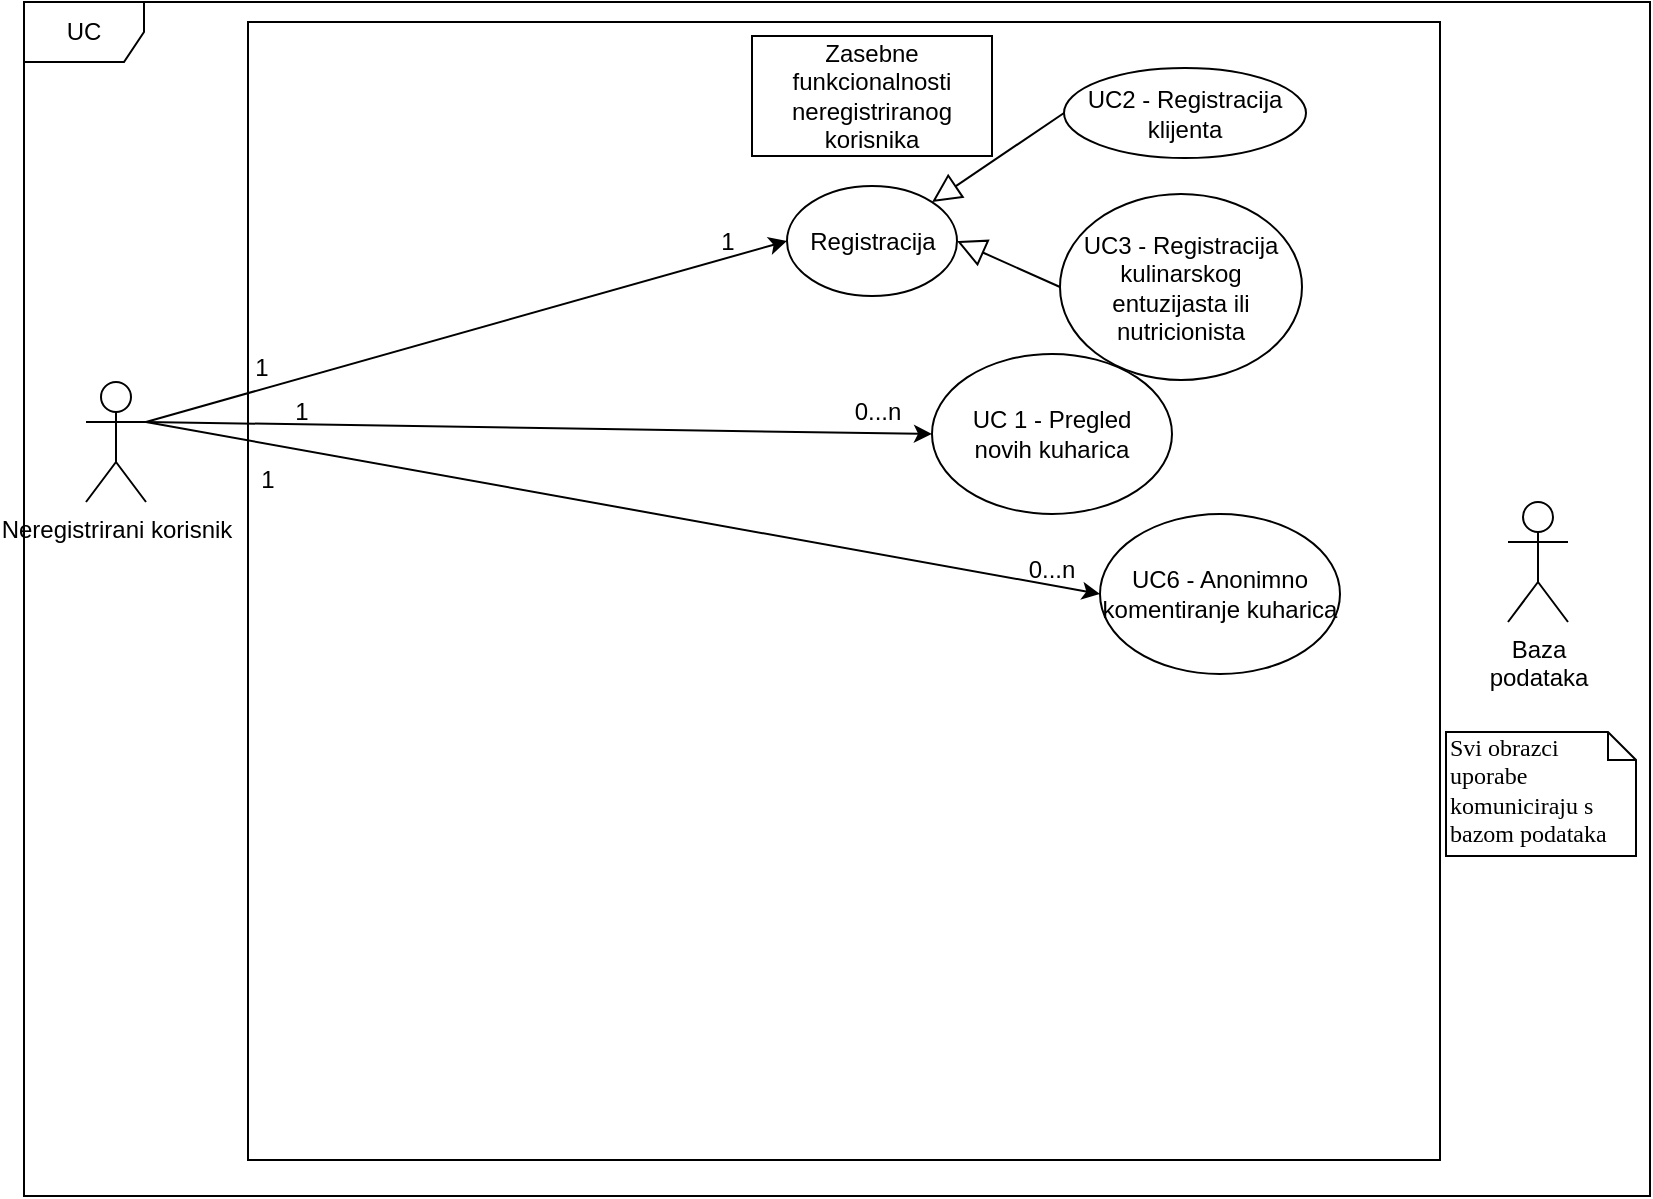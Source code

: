 <mxfile version="22.0.3" type="device">
  <diagram name="Page-1" id="gszww1LywhGIYtMOKmMn">
    <mxGraphModel dx="2261" dy="848" grid="0" gridSize="10" guides="1" tooltips="1" connect="1" arrows="1" fold="1" page="1" pageScale="1" pageWidth="827" pageHeight="1169" math="0" shadow="0">
      <root>
        <mxCell id="0" />
        <mxCell id="1" parent="0" />
        <mxCell id="OuKxp7yofloHPTnfULmu-1" value="" style="html=1;whiteSpace=wrap;" parent="1" vertex="1">
          <mxGeometry x="116" y="90" width="596" height="569" as="geometry" />
        </mxCell>
        <object label="Neregistrirani korisnik" id="OuKxp7yofloHPTnfULmu-2">
          <mxCell style="shape=umlActor;verticalLabelPosition=bottom;verticalAlign=top;html=1;outlineConnect=0;labelBackgroundColor=none;rounded=0;" parent="1" vertex="1">
            <mxGeometry x="35" y="270" width="30" height="60" as="geometry" />
          </mxCell>
        </object>
        <mxCell id="OuKxp7yofloHPTnfULmu-3" value="Baza&lt;br&gt;podataka" style="shape=umlActor;verticalLabelPosition=bottom;verticalAlign=top;html=1;outlineConnect=0;" parent="1" vertex="1">
          <mxGeometry x="746" y="330" width="30" height="60" as="geometry" />
        </mxCell>
        <mxCell id="OuKxp7yofloHPTnfULmu-4" value="UC" style="shape=umlFrame;whiteSpace=wrap;html=1;pointerEvents=0;" parent="1" vertex="1">
          <mxGeometry x="4" y="80" width="813" height="597" as="geometry" />
        </mxCell>
        <mxCell id="OuKxp7yofloHPTnfULmu-5" value="Zasebne funkcionalnosti neregistriranog korisnika" style="rounded=0;whiteSpace=wrap;html=1;" parent="1" vertex="1">
          <mxGeometry x="368" y="97" width="120" height="60" as="geometry" />
        </mxCell>
        <mxCell id="OuKxp7yofloHPTnfULmu-6" value="UC 1 - Pregled&lt;br&gt;novih kuharica" style="ellipse;whiteSpace=wrap;html=1;" parent="1" vertex="1">
          <mxGeometry x="458" y="256" width="120" height="80" as="geometry" />
        </mxCell>
        <mxCell id="OuKxp7yofloHPTnfULmu-7" value="" style="endArrow=classic;html=1;exitX=1;exitY=0.333;exitDx=0;exitDy=0;exitPerimeter=0;entryX=0;entryY=0.5;entryDx=0;entryDy=0;" parent="1" source="OuKxp7yofloHPTnfULmu-2" target="OuKxp7yofloHPTnfULmu-6" edge="1">
          <mxGeometry width="50" height="50" relative="1" as="geometry">
            <mxPoint x="667" y="405" as="sourcePoint" />
            <mxPoint x="717" y="355" as="targetPoint" />
          </mxGeometry>
        </mxCell>
        <mxCell id="OuKxp7yofloHPTnfULmu-8" value="Registracija" style="ellipse;whiteSpace=wrap;html=1;" parent="1" vertex="1">
          <mxGeometry x="385.5" y="172" width="85" height="55" as="geometry" />
        </mxCell>
        <mxCell id="OuKxp7yofloHPTnfULmu-9" value="UC2 - Registracija klijenta" style="ellipse;whiteSpace=wrap;html=1;" parent="1" vertex="1">
          <mxGeometry x="524" y="113" width="121" height="45" as="geometry" />
        </mxCell>
        <mxCell id="OuKxp7yofloHPTnfULmu-10" value="UC3 - Registracija kulinarskog entuzijasta ili nutricionista" style="ellipse;whiteSpace=wrap;html=1;" parent="1" vertex="1">
          <mxGeometry x="522" y="176" width="121" height="93" as="geometry" />
        </mxCell>
        <mxCell id="OuKxp7yofloHPTnfULmu-11" value="" style="endArrow=classic;html=1;exitX=1;exitY=0.333;exitDx=0;exitDy=0;exitPerimeter=0;entryX=0;entryY=0.5;entryDx=0;entryDy=0;" parent="1" source="OuKxp7yofloHPTnfULmu-2" target="OuKxp7yofloHPTnfULmu-8" edge="1">
          <mxGeometry width="50" height="50" relative="1" as="geometry">
            <mxPoint x="667" y="405" as="sourcePoint" />
            <mxPoint x="717" y="355" as="targetPoint" />
          </mxGeometry>
        </mxCell>
        <mxCell id="OuKxp7yofloHPTnfULmu-12" value="" style="edgeStyle=none;html=1;endArrow=block;endFill=0;endSize=12;verticalAlign=bottom;exitX=0;exitY=0.5;exitDx=0;exitDy=0;entryX=1;entryY=0.5;entryDx=0;entryDy=0;" parent="1" source="OuKxp7yofloHPTnfULmu-10" target="OuKxp7yofloHPTnfULmu-8" edge="1">
          <mxGeometry width="160" relative="1" as="geometry">
            <mxPoint x="612" y="380" as="sourcePoint" />
            <mxPoint x="772" y="380" as="targetPoint" />
          </mxGeometry>
        </mxCell>
        <mxCell id="OuKxp7yofloHPTnfULmu-13" value="" style="edgeStyle=none;html=1;endArrow=block;endFill=0;endSize=12;verticalAlign=bottom;entryX=1;entryY=0;entryDx=0;entryDy=0;exitX=0;exitY=0.5;exitDx=0;exitDy=0;" parent="1" source="OuKxp7yofloHPTnfULmu-9" target="OuKxp7yofloHPTnfULmu-8" edge="1">
          <mxGeometry width="160" relative="1" as="geometry">
            <mxPoint x="612" y="380" as="sourcePoint" />
            <mxPoint x="772" y="380" as="targetPoint" />
          </mxGeometry>
        </mxCell>
        <mxCell id="OuKxp7yofloHPTnfULmu-14" value="UC6 - Anonimno komentiranje kuharica" style="ellipse;whiteSpace=wrap;html=1;" parent="1" vertex="1">
          <mxGeometry x="542" y="336" width="120" height="80" as="geometry" />
        </mxCell>
        <mxCell id="OuKxp7yofloHPTnfULmu-15" value="" style="endArrow=classic;html=1;rounded=0;exitX=1;exitY=0.333;exitDx=0;exitDy=0;exitPerimeter=0;entryX=0;entryY=0.5;entryDx=0;entryDy=0;" parent="1" source="OuKxp7yofloHPTnfULmu-2" target="OuKxp7yofloHPTnfULmu-14" edge="1">
          <mxGeometry width="50" height="50" relative="1" as="geometry">
            <mxPoint x="547" y="428" as="sourcePoint" />
            <mxPoint x="597" y="378" as="targetPoint" />
          </mxGeometry>
        </mxCell>
        <mxCell id="OuKxp7yofloHPTnfULmu-16" value="Svi obrazci uporabe komuniciraju s bazom podataka" style="shape=note;whiteSpace=wrap;html=1;size=14;verticalAlign=top;align=left;spacingTop=-6;rounded=0;shadow=0;comic=0;labelBackgroundColor=none;strokeWidth=1;fontFamily=Verdana;fontSize=12" parent="1" vertex="1">
          <mxGeometry x="715" y="445" width="95" height="62" as="geometry" />
        </mxCell>
        <mxCell id="TT9r3rTt73mpeRNlET7D-1" value="1" style="text;html=1;strokeColor=none;fillColor=none;align=center;verticalAlign=middle;whiteSpace=wrap;rounded=0;" parent="1" vertex="1">
          <mxGeometry x="113" y="270" width="60" height="30" as="geometry" />
        </mxCell>
        <mxCell id="TT9r3rTt73mpeRNlET7D-2" value="1" style="text;html=1;strokeColor=none;fillColor=none;align=center;verticalAlign=middle;whiteSpace=wrap;rounded=0;" parent="1" vertex="1">
          <mxGeometry x="96" y="304" width="60" height="30" as="geometry" />
        </mxCell>
        <mxCell id="TT9r3rTt73mpeRNlET7D-4" value="0...n&lt;br&gt;" style="text;html=1;strokeColor=none;fillColor=none;align=center;verticalAlign=middle;whiteSpace=wrap;rounded=0;" parent="1" vertex="1">
          <mxGeometry x="401" y="270" width="60" height="30" as="geometry" />
        </mxCell>
        <mxCell id="TT9r3rTt73mpeRNlET7D-5" value="0...n&lt;br&gt;" style="text;html=1;strokeColor=none;fillColor=none;align=center;verticalAlign=middle;whiteSpace=wrap;rounded=0;" parent="1" vertex="1">
          <mxGeometry x="488" y="349" width="60" height="30" as="geometry" />
        </mxCell>
        <mxCell id="tw0rdhEQA8xudaSu0Xs5-1" value="1" style="text;html=1;strokeColor=none;fillColor=none;align=center;verticalAlign=middle;whiteSpace=wrap;rounded=0;" vertex="1" parent="1">
          <mxGeometry x="325.5" y="184.5" width="60" height="30" as="geometry" />
        </mxCell>
        <mxCell id="tw0rdhEQA8xudaSu0Xs5-2" value="1" style="text;html=1;strokeColor=none;fillColor=none;align=center;verticalAlign=middle;whiteSpace=wrap;rounded=0;" vertex="1" parent="1">
          <mxGeometry x="93" y="248" width="60" height="30" as="geometry" />
        </mxCell>
      </root>
    </mxGraphModel>
  </diagram>
</mxfile>
